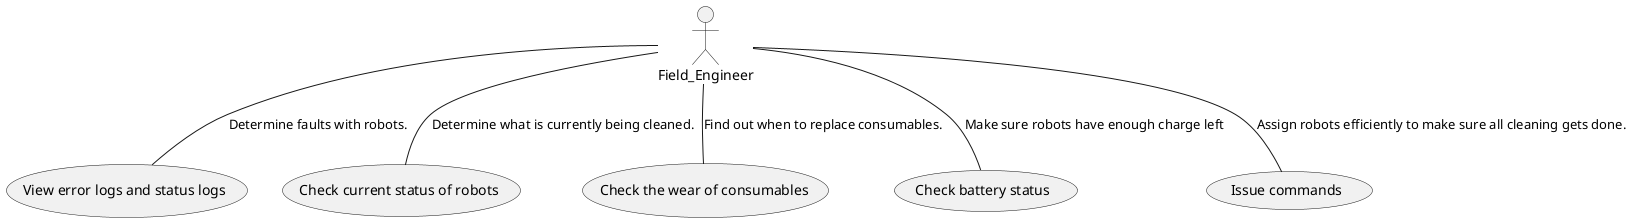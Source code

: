 @startuml UseCase

' 'actors
actor Field_Engineer

' use cases
usecase "View error logs and status logs" as monitor
usecase "Check current status of robots" as check
usecase "Check the wear of consumables" as consumables
usecase "Check battery status" as battery
usecase "Issue commands" as command

' connections
Field_Engineer -- monitor: "Determine faults with robots."
Field_Engineer -- check: "Determine what is currently being cleaned."
Field_Engineer -- consumables: "Find out when to replace consumables."
Field_Engineer -- battery: "Make sure robots have enough charge left "
Field_Engineer -- command: "Assign robots efficiently to make sure all cleaning gets done."

@enduml
